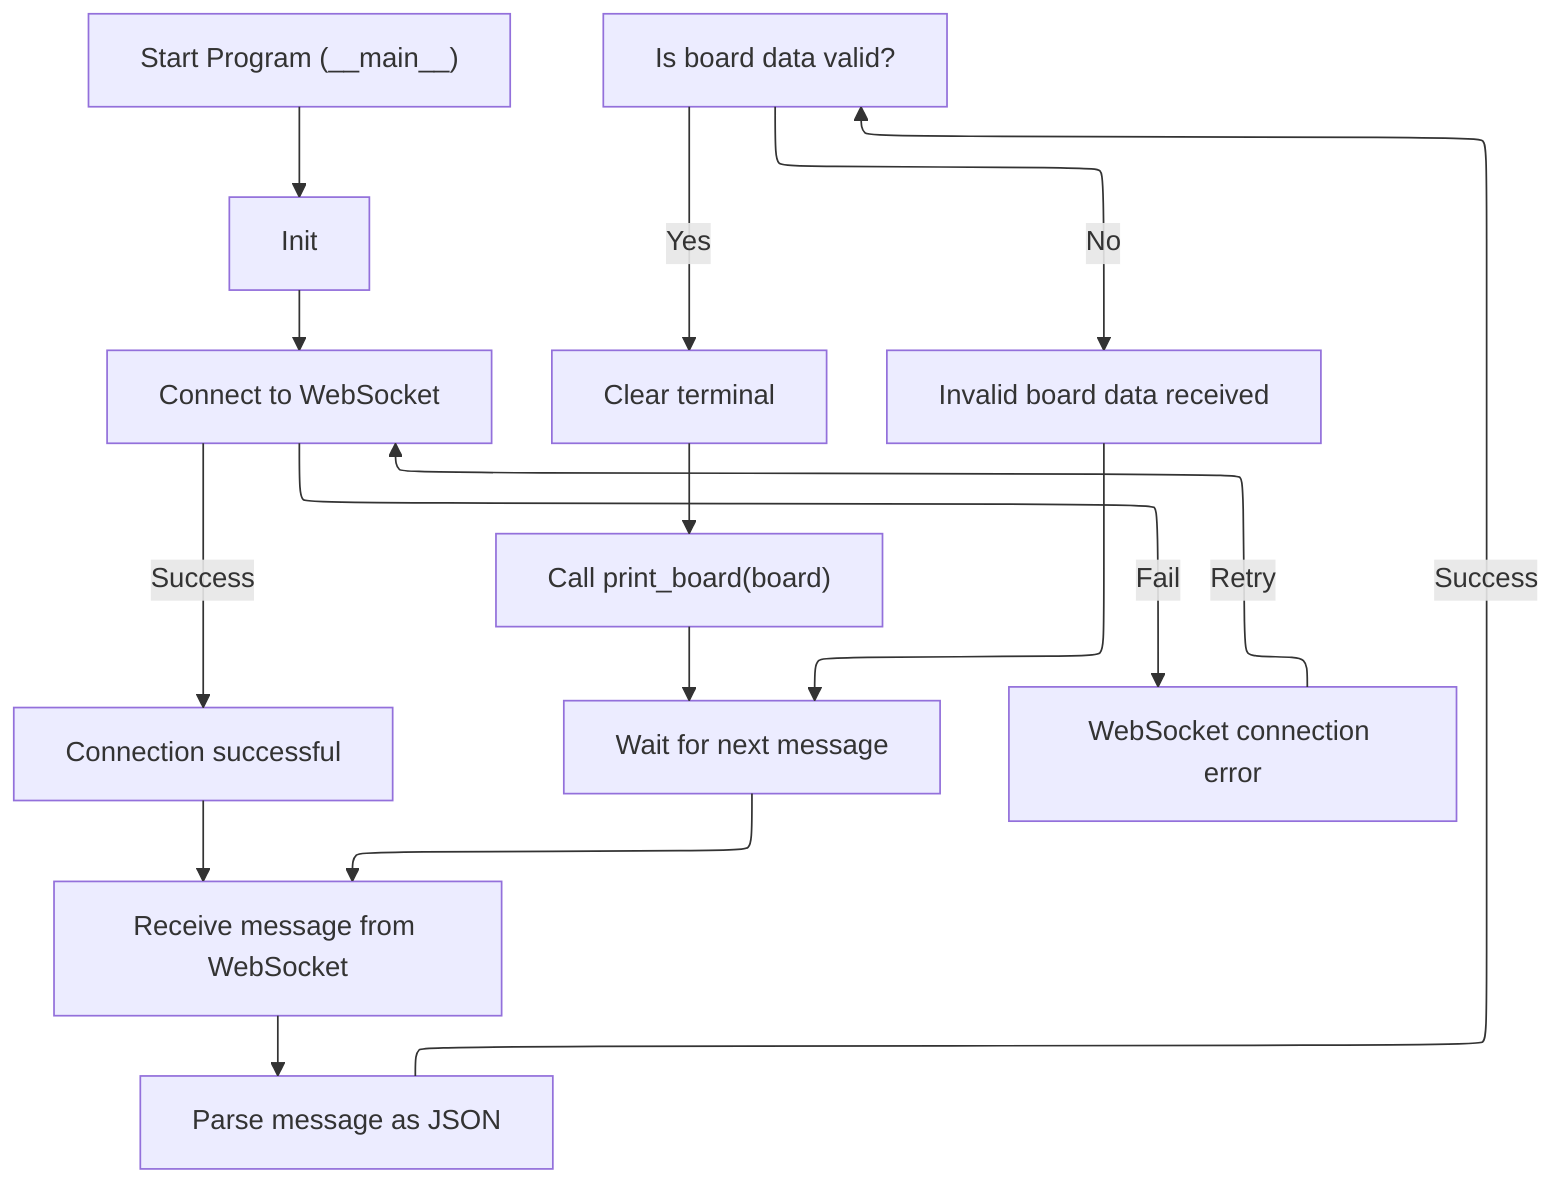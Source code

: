 ---
config:
  layout: elk
---
flowchart TD
    Start["Start Program (__main__)"] --> Init["Init"]
    Init --> Connect["Connect to WebSocket"]
    Connect -- Success --> Success["Connection successful"]
    Success --> Receive["Receive message from WebSocket"]
    Receive --> ParseJSON["Parse message as JSON"]
    ParseJSON -- Success --> ValidBoard["Is board data valid?"]
    ValidBoard -- Yes --> Clear["Clear terminal"]
    Clear --> PrintBoard["Call print_board(board)"]
    PrintBoard --> Continue["Wait for next message"]
    ValidBoard -- No --> Invalid["Invalid board data received"]
    Invalid --> Continue
    Continue --> Receive
    Connect -- Fail --> Error["WebSocket connection error"]
    Error -- Retry --> Connect